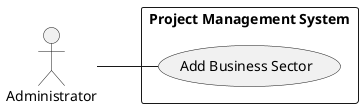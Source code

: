 @startuml
left to right direction

"Administrator"

rectangle "Project Management System"{
Administrator -- (Add Business Sector)
}

@enduml